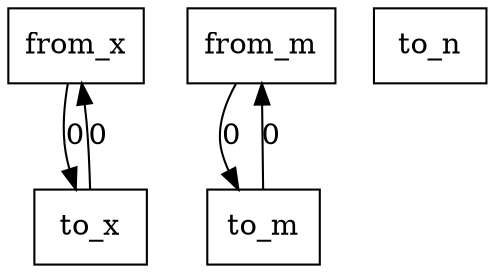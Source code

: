 digraph {
    graph [rankdir=TB
          ,bgcolor=transparent];
    node [shape=box
         ,fillcolor=white
         ,style=filled];
    0 [label=<from_x>];
    1 [label=<from_m>];
    2 [label=<to_x>];
    3 [label=<to_n>];
    4 [label=<to_m>];
    0 -> 2 [label=0];
    1 -> 4 [label=0];
    2 -> 0 [label=0];
    4 -> 1 [label=0];
}
